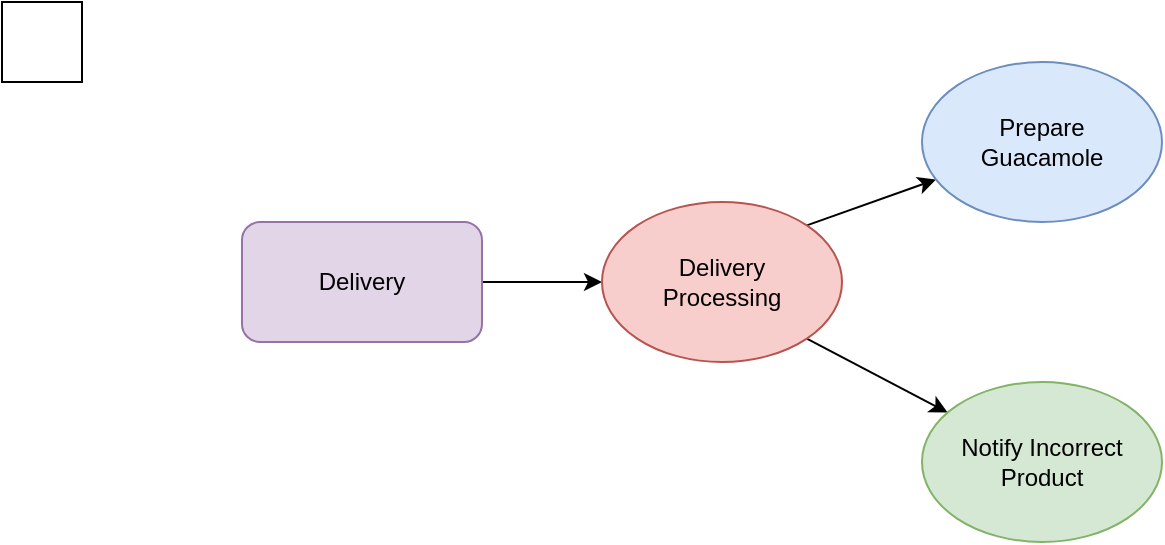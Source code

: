 <mxfile version="16.5.1" type="device"><diagram id="0aEGopzOeTwu1Ku3uy8p" name="Page-1"><mxGraphModel dx="1422" dy="865" grid="1" gridSize="10" guides="1" tooltips="1" connect="1" arrows="1" fold="1" page="1" pageScale="1" pageWidth="827" pageHeight="1169" math="0" shadow="0"><root><mxCell id="0"/><mxCell id="1" parent="0"/><mxCell id="kB2OnVlz8_Hp-BO6ktNw-3" style="rounded=0;orthogonalLoop=1;jettySize=auto;html=1;" edge="1" parent="1" source="kB2OnVlz8_Hp-BO6ktNw-6" target="kB2OnVlz8_Hp-BO6ktNw-2"><mxGeometry relative="1" as="geometry"><mxPoint x="260" y="220" as="sourcePoint"/></mxGeometry></mxCell><mxCell id="kB2OnVlz8_Hp-BO6ktNw-7" style="edgeStyle=none;rounded=0;orthogonalLoop=1;jettySize=auto;html=1;exitX=1;exitY=0;exitDx=0;exitDy=0;" edge="1" parent="1" source="kB2OnVlz8_Hp-BO6ktNw-2" target="kB2OnVlz8_Hp-BO6ktNw-8"><mxGeometry relative="1" as="geometry"><mxPoint x="500" y="150" as="targetPoint"/></mxGeometry></mxCell><mxCell id="kB2OnVlz8_Hp-BO6ktNw-10" style="edgeStyle=none;rounded=0;orthogonalLoop=1;jettySize=auto;html=1;exitX=1;exitY=1;exitDx=0;exitDy=0;" edge="1" parent="1" source="kB2OnVlz8_Hp-BO6ktNw-2" target="kB2OnVlz8_Hp-BO6ktNw-9"><mxGeometry relative="1" as="geometry"/></mxCell><mxCell id="kB2OnVlz8_Hp-BO6ktNw-2" value="Delivery&lt;br&gt;Processing" style="ellipse;whiteSpace=wrap;html=1;fillColor=#f8cecc;strokeColor=#b85450;" vertex="1" parent="1"><mxGeometry x="340" y="180" width="120" height="80" as="geometry"/></mxCell><mxCell id="kB2OnVlz8_Hp-BO6ktNw-6" value="Delivery" style="rounded=1;whiteSpace=wrap;html=1;fillColor=#e1d5e7;strokeColor=#9673a6;" vertex="1" parent="1"><mxGeometry x="160" y="190" width="120" height="60" as="geometry"/></mxCell><mxCell id="kB2OnVlz8_Hp-BO6ktNw-8" value="Prepare&lt;br&gt;Guacamole" style="ellipse;whiteSpace=wrap;html=1;fillColor=#dae8fc;strokeColor=#6c8ebf;" vertex="1" parent="1"><mxGeometry x="500" y="110" width="120" height="80" as="geometry"/></mxCell><mxCell id="kB2OnVlz8_Hp-BO6ktNw-9" value="Notify Incorrect Product" style="ellipse;whiteSpace=wrap;html=1;fillColor=#d5e8d4;strokeColor=#82b366;" vertex="1" parent="1"><mxGeometry x="500" y="270" width="120" height="80" as="geometry"/></mxCell><mxCell id="kB2OnVlz8_Hp-BO6ktNw-11" value="" style="rounded=0;whiteSpace=wrap;html=1;" vertex="1" parent="1"><mxGeometry x="40" y="80" width="40" height="40" as="geometry"/></mxCell></root></mxGraphModel></diagram></mxfile>